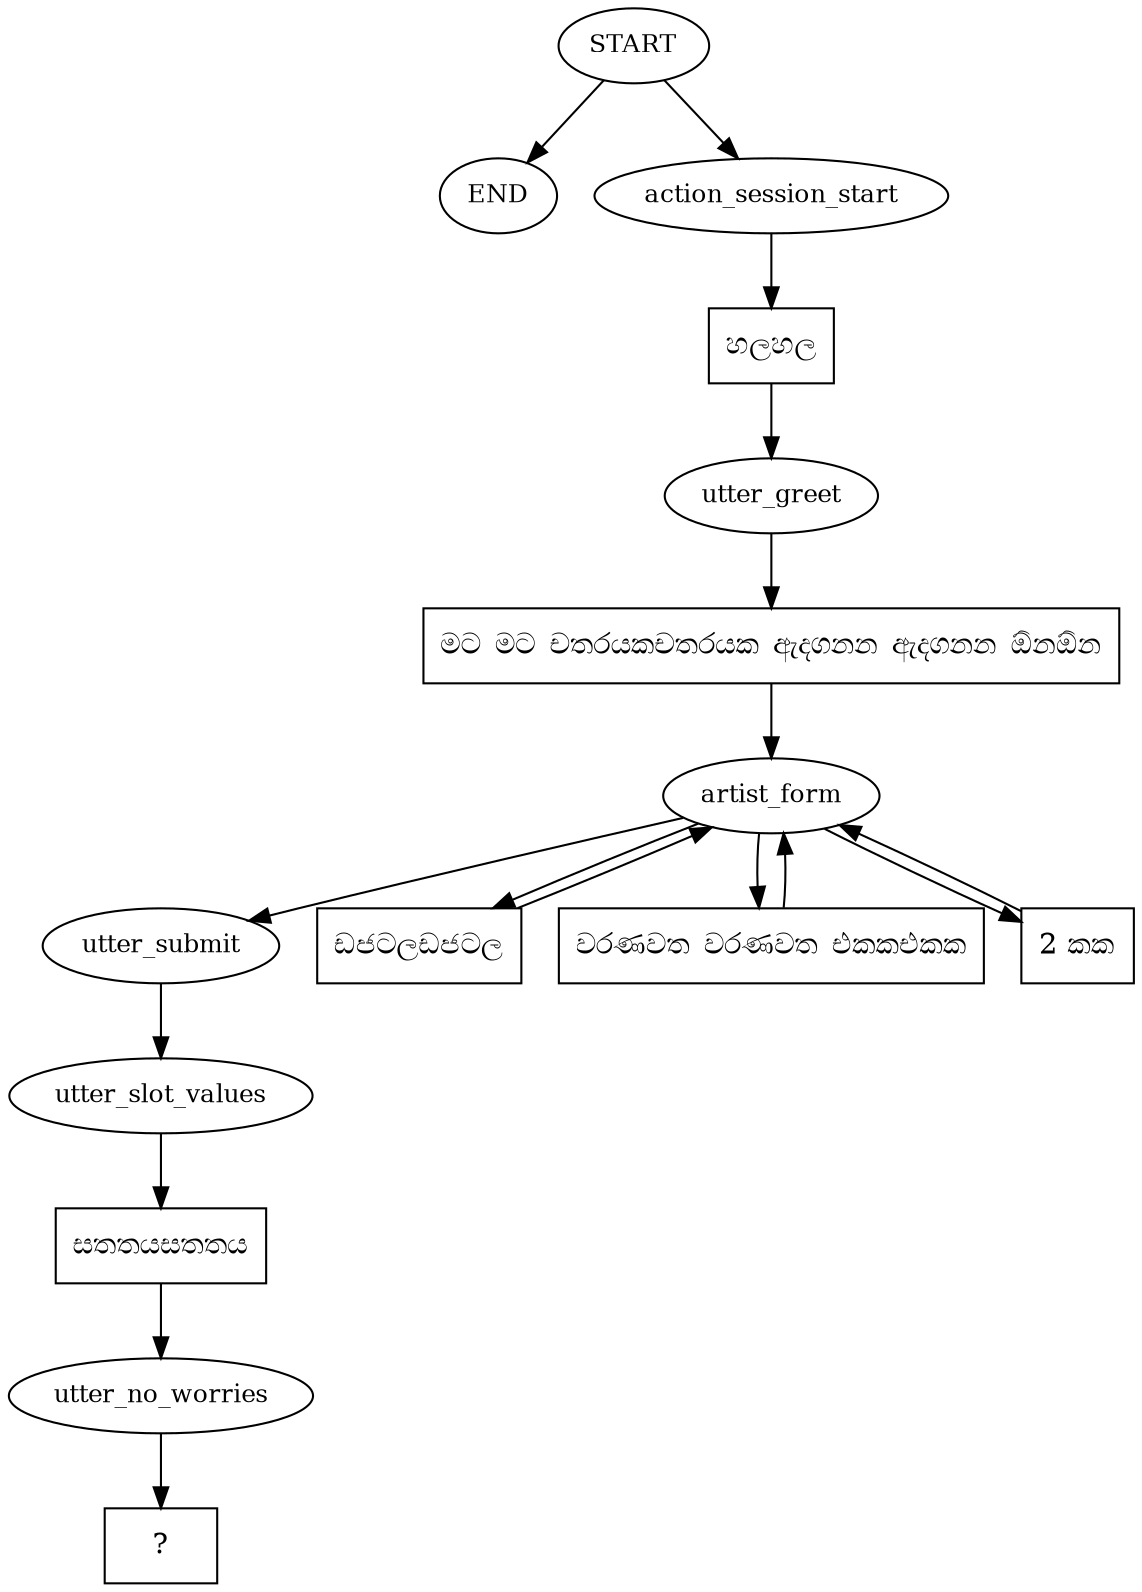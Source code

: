 digraph  {
0 [class="start active", fillcolor=green, fontsize=12, label=START, medium=filled];
"-1" [class=end, fillcolor=red, fontsize=12, label=END, medium=filled];
1 [class=active, fontsize=12, label=action_session_start];
2 [class=active, fontsize=12, label=utter_greet];
3 [class=active, fontsize=12, label=artist_form];
7 [class=active, fontsize=12, label=utter_submit];
8 [class=active, fontsize=12, label=utter_slot_values];
9 [class=active, fontsize=12, label=utter_no_worries];
10 [class="intent dashed active", label="  ?  ", shape=rect];
11 [class="intent active", fillcolor=lightblue, label="හලහල", shape=rect, medium=filled];
12 [class="intent active", fillcolor=lightblue, label="මට මට චතරයකචතරයක ඇදගනන ඇදගනන ඕනඕන", shape=rect, medium=filled];
13 [class="intent active", fillcolor=lightblue, label="ඩජටලඩජටල", shape=rect, medium=filled];
14 [class="intent active", fillcolor=lightblue, label="වරණවත වරණවත එකකඑකක", shape=rect, medium=filled];
15 [class="intent active", fillcolor=lightblue, label="2 කක", shape=rect, medium=filled];
16 [class="intent active", fillcolor=lightblue, label="සතතයසතතය", shape=rect, medium=filled];
0 -> "-1"  [class="", key=NONE, label=""];
0 -> 1  [class=active, key=NONE, label=""];
1 -> 11  [class=active, key=0];
2 -> 12  [class=active, key=0];
3 -> 7  [class=active, key=NONE, label=""];
3 -> 13  [class=active, key=0];
3 -> 14  [class=active, key=0];
3 -> 15  [class=active, key=0];
7 -> 8  [class=active, key=NONE, label=""];
8 -> 16  [class=active, key=0];
9 -> 10  [class=active, key=NONE, label=""];
11 -> 2  [class=active, key=0];
12 -> 3  [class=active, key=0];
13 -> 3  [class=active, key=0];
14 -> 3  [class=active, key=0];
15 -> 3  [class=active, key=0];
16 -> 9  [class=active, key=0];
}
